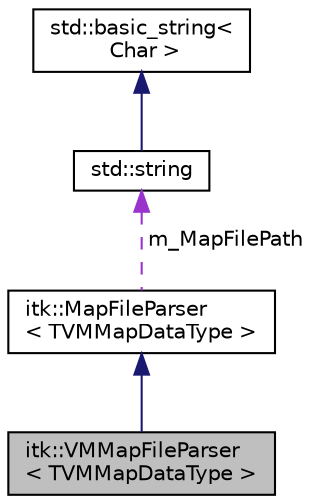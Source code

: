 digraph "itk::VMMapFileParser&lt; TVMMapDataType &gt;"
{
 // LATEX_PDF_SIZE
  edge [fontname="Helvetica",fontsize="10",labelfontname="Helvetica",labelfontsize="10"];
  node [fontname="Helvetica",fontsize="10",shape=record];
  Node1 [label="itk::VMMapFileParser\l\< TVMMapDataType \>",height=0.2,width=0.4,color="black", fillcolor="grey75", style="filled", fontcolor="black",tooltip="Read the output of a vmmap command and extract the memory usage information. Used for MAC OS X machin..."];
  Node2 -> Node1 [dir="back",color="midnightblue",fontsize="10",style="solid",fontname="Helvetica"];
  Node2 [label="itk::MapFileParser\l\< TVMMapDataType \>",height=0.2,width=0.4,color="black", fillcolor="white", style="filled",URL="$classitk_1_1MapFileParser.html",tooltip=" "];
  Node3 -> Node2 [dir="back",color="darkorchid3",fontsize="10",style="dashed",label=" m_MapFilePath" ,fontname="Helvetica"];
  Node3 [label="std::string",height=0.2,width=0.4,color="black", fillcolor="white", style="filled",tooltip=" "];
  Node4 -> Node3 [dir="back",color="midnightblue",fontsize="10",style="solid",fontname="Helvetica"];
  Node4 [label="std::basic_string\<\l Char \>",height=0.2,width=0.4,color="black", fillcolor="white", style="filled",tooltip=" "];
}
